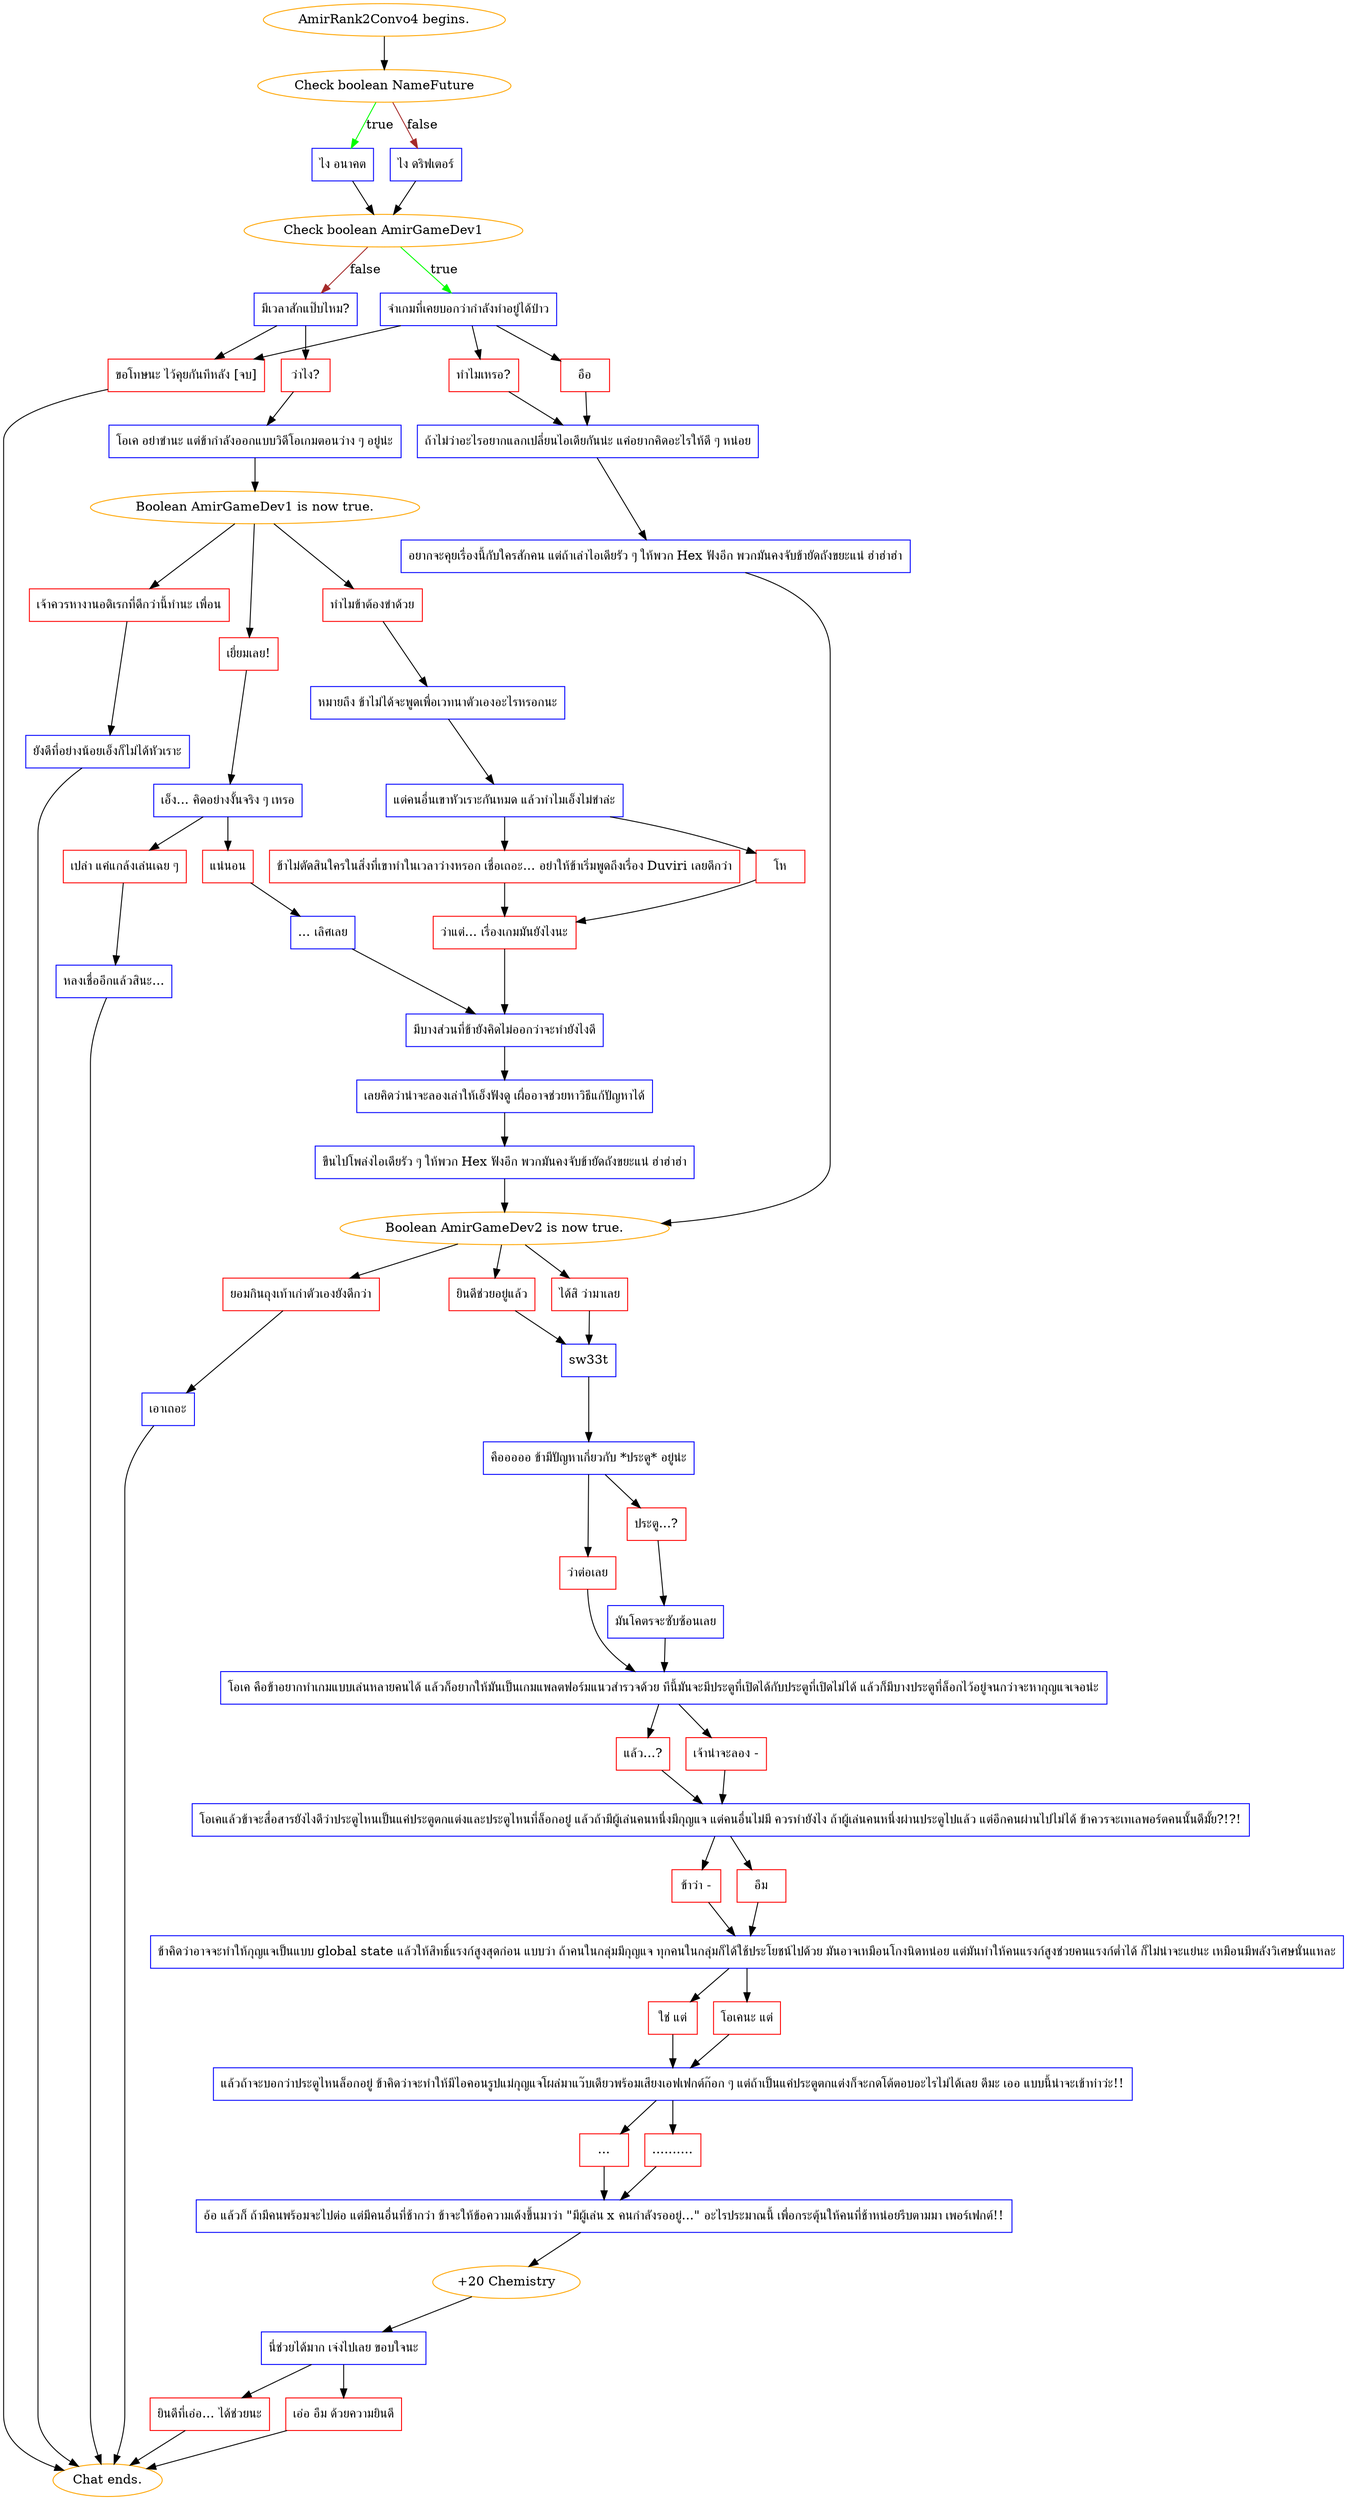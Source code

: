 digraph {
	"AmirRank2Convo4 begins." [color=orange];
		"AmirRank2Convo4 begins." -> j2869518003;
	j2869518003 [label="Check boolean NameFuture",color=orange];
		j2869518003 -> j3853897884 [label=true,color=green];
		j2869518003 -> j2799739090 [label=false,color=brown];
	j3853897884 [label="ไง อนาคต",shape=box,color=blue];
		j3853897884 -> j2018510108;
	j2799739090 [label="ไง ดริฟเตอร์",shape=box,color=blue];
		j2799739090 -> j2018510108;
	j2018510108 [label="Check boolean AmirGameDev1",color=orange];
		j2018510108 -> j981895825 [label=true,color=green];
		j2018510108 -> j1038302690 [label=false,color=brown];
	j981895825 [label="จำเกมที่เคยบอกว่ากำลังทำอยู่ได้ป่าว",shape=box,color=blue];
		j981895825 -> j2632323508;
		j981895825 -> j904850385;
		j981895825 -> j1463761225;
	j1038302690 [label="มีเวลาสักแป๊บไหม?",shape=box,color=blue];
		j1038302690 -> j387548666;
		j1038302690 -> j1463761225;
	j2632323508 [label="อือ",shape=box,color=red];
		j2632323508 -> j1496783570;
	j904850385 [label="ทำไมเหรอ?",shape=box,color=red];
		j904850385 -> j1496783570;
	j1463761225 [label="ขอโทษนะ ไว้คุยกันทีหลัง [จบ]",shape=box,color=red];
		j1463761225 -> "Chat ends.";
	j387548666 [label="ว่าไง?",shape=box,color=red];
		j387548666 -> j2939761971;
	j1496783570 [label="ถ้าไม่ว่าอะไรอยากแลกเปลี่ยนไอเดียกันน่ะ แค่อยากคิดอะไรให้ดี ๆ หน่อย",shape=box,color=blue];
		j1496783570 -> j2282708946;
	"Chat ends." [color=orange];
	j2939761971 [label="โอเค อย่าขำนะ แต่ข้ากำลังออกแบบวิดีโอเกมตอนว่าง ๆ อยู่น่ะ",shape=box,color=blue];
		j2939761971 -> j2989036929;
	j2282708946 [label="อยากจะคุยเรื่องนี้กับใครสักคน แต่ถ้าเล่าไอเดียรัว ๆ ให้พวก Hex ฟังอีก พวกมันคงจับข้ายัดถังขยะแน่ ฮ่าฮ่าฮ่า",shape=box,color=blue];
		j2282708946 -> j3333534167;
	j2989036929 [label="Boolean AmirGameDev1 is now true.",color=orange];
		j2989036929 -> j2383453224;
		j2989036929 -> j188149934;
		j2989036929 -> j3202035609;
	j3333534167 [label="Boolean AmirGameDev2 is now true.",color=orange];
		j3333534167 -> j1254486822;
		j3333534167 -> j725502226;
		j3333534167 -> j3555475697;
	j2383453224 [label="เยี่ยมเลย!",shape=box,color=red];
		j2383453224 -> j3195564363;
	j188149934 [label="ทำไมข้าต้องขำด้วย",shape=box,color=red];
		j188149934 -> j4030323877;
	j3202035609 [label="เจ้าควรหางานอดิเรกที่ดีกว่านี้ทำนะ เพื่อน",shape=box,color=red];
		j3202035609 -> j1181991571;
	j1254486822 [label="ยินดีช่วยอยู่แล้ว",shape=box,color=red];
		j1254486822 -> j1282944242;
	j725502226 [label="ได้สิ ว่ามาเลย",shape=box,color=red];
		j725502226 -> j1282944242;
	j3555475697 [label="ยอมกินถุงเท้าเก่าตัวเองยังดีกว่า",shape=box,color=red];
		j3555475697 -> j527025807;
	j3195564363 [label="เอ็ง... คิดอย่างงั้นจริง ๆ เหรอ",shape=box,color=blue];
		j3195564363 -> j1533088190;
		j3195564363 -> j1413616616;
	j4030323877 [label="หมายถึง ข้าไม่ได้จะพูดเพื่อเวทนาตัวเองอะไรหรอกนะ",shape=box,color=blue];
		j4030323877 -> j2299945471;
	j1181991571 [label="ยังดีที่อย่างน้อยเอ็งก็ไม่ได้หัวเราะ",shape=box,color=blue];
		j1181991571 -> "Chat ends.";
	j1282944242 [label="sw33t",shape=box,color=blue];
		j1282944242 -> j2894052642;
	j527025807 [label="เอาเถอะ",shape=box,color=blue];
		j527025807 -> "Chat ends.";
	j1533088190 [label="แน่นอน",shape=box,color=red];
		j1533088190 -> j87493018;
	j1413616616 [label="เปล่า แค่แกล้งเล่นเฉย ๆ",shape=box,color=red];
		j1413616616 -> j3534125130;
	j2299945471 [label="แต่คนอื่นเขาหัวเราะกันหมด แล้วทำไมเอ็งไม่ขำล่ะ",shape=box,color=blue];
		j2299945471 -> j1964996968;
		j2299945471 -> j3224488457;
	j2894052642 [label="คือออออ ข้ามีปัญหาเกี่ยวกับ *ประตู* อยู่น่ะ",shape=box,color=blue];
		j2894052642 -> j2937422164;
		j2894052642 -> j2683668831;
	j87493018 [label="... เลิศเลย",shape=box,color=blue];
		j87493018 -> j883345206;
	j3534125130 [label="หลงเชื่ออีกแล้วสินะ...",shape=box,color=blue];
		j3534125130 -> "Chat ends.";
	j1964996968 [label="ข้าไม่ตัดสินใครในสิ่งที่เขาทำในเวลาว่างหรอก เชื่อเถอะ... อย่าให้ข้าเริ่มพูดถึงเรื่อง Duviri เลยดีกว่า",shape=box,color=red];
		j1964996968 -> j2019681125;
	j3224488457 [label="โห",shape=box,color=red];
		j3224488457 -> j2019681125;
	j2937422164 [label="ว่าต่อเลย",shape=box,color=red];
		j2937422164 -> j1538369192;
	j2683668831 [label="ประตู...?",shape=box,color=red];
		j2683668831 -> j2867005686;
	j883345206 [label="มีบางส่วนที่ข้ายังคิดไม่ออกว่าจะทำยังไงดี",shape=box,color=blue];
		j883345206 -> j1548546526;
	j2019681125 [label="ว่าแต่... เรื่องเกมมันยังไงนะ",shape=box,color=red];
		j2019681125 -> j883345206;
	j1538369192 [label="โอเค คือข้าอยากทำเกมแบบเล่นหลายคนได้ แล้วก็อยากให้มันเป็นเกมแพลตฟอร์มแนวสำรวจด้วย ทีนี้มันจะมีประตูที่เปิดได้กับประตูที่เปิดไม่ได้ แล้วก็มีบางประตูที่ล็อกไว้อยู่จนกว่าจะหากุญแจเจอน่ะ",shape=box,color=blue];
		j1538369192 -> j2937670778;
		j1538369192 -> j4008295890;
	j2867005686 [label="มันโคตรจะซับซ้อนเลย",shape=box,color=blue];
		j2867005686 -> j1538369192;
	j1548546526 [label="เลยคิดว่าน่าจะลองเล่าให้เอ็งฟังดู เผื่ออาจช่วยหาวิธีแก้ปัญหาได้",shape=box,color=blue];
		j1548546526 -> j3469997848;
	j2937670778 [label="แล้ว...?",shape=box,color=red];
		j2937670778 -> j3033796135;
	j4008295890 [label="เจ้าน่าจะลอง -",shape=box,color=red];
		j4008295890 -> j3033796135;
	j3469997848 [label="ขืนไปโพล่งไอเดียรัว ๆ ให้พวก Hex ฟังอีก พวกมันคงจับข้ายัดถังขยะแน่ ฮ่าฮ่าฮ่า",shape=box,color=blue];
		j3469997848 -> j3333534167;
	j3033796135 [label="โอเคแล้วข้าจะสื่อสารยังไงดีว่าประตูไหนเป็นแค่ประตูตกแต่งและประตูไหนที่ล็อกอยู่ แล้วถ้ามีผู้เล่นคนหนึ่งมีกุญแจ แต่คนอื่นไม่มี ควรทำยังไง ถ้าผู้เล่นคนหนึ่งผ่านประตูไปแล้ว แต่อีกคนผ่านไปไม่ได้ ข้าควรจะเทเลพอร์ตคนนั้นดีมั้ย?!?!",shape=box,color=blue];
		j3033796135 -> j1227726898;
		j3033796135 -> j4243111528;
	j1227726898 [label="ข้าว่า -",shape=box,color=red];
		j1227726898 -> j953656721;
	j4243111528 [label="อืม",shape=box,color=red];
		j4243111528 -> j953656721;
	j953656721 [label="ข้าคิดว่าอาจจะทำให้กุญแจเป็นแบบ global state แล้วให้สิทธิ์แรงก์สูงสุดก่อน แบบว่า ถ้าคนในกลุ่มมีกุญแจ ทุกคนในกลุ่มก็ได้ใช้ประโยชน์ไปด้วย มันอาจเหมือนโกงนิดหน่อย แต่มันทำให้คนแรงก์สูงช่วยคนแรงก์ต่ำได้ ก็ไม่น่าจะแย่นะ เหมือนมีพลังวิเศษนั่นแหละ",shape=box,color=blue];
		j953656721 -> j637520909;
		j953656721 -> j2245416793;
	j637520909 [label="ใช่ แต่",shape=box,color=red];
		j637520909 -> j1735404628;
	j2245416793 [label="โอเคนะ แต่",shape=box,color=red];
		j2245416793 -> j1735404628;
	j1735404628 [label="แล้วถ้าจะบอกว่าประตูไหนล็อกอยู่ ข้าคิดว่าจะทำให้มีไอคอนรูปแม่กุญแจโผล่มาแว๊บเดียวพร้อมเสียงเอฟเฟกต์ก๊อก ๆ แต่ถ้าเป็นแค่ประตูตกแต่งก็จะกดโต้ตอบอะไรไม่ได้เลย ดีมะ เออ แบบนี้น่าจะเข้าท่าว่ะ!!",shape=box,color=blue];
		j1735404628 -> j135954838;
		j1735404628 -> j2220934485;
	j135954838 [label="...",shape=box,color=red];
		j135954838 -> j4195808971;
	j2220934485 [label="..........",shape=box,color=red];
		j2220934485 -> j4195808971;
	j4195808971 [label="อ้อ แล้วก็ ถ้ามีคนพร้อมจะไปต่อ แต่มีคนอื่นที่ช้ากว่า ข้าจะให้ข้อความเด้งขึ้นมาว่า \"มีผู้เล่น x คนกำลังรออยู่...\" อะไรประมาณนี้ เพื่อกระตุ้นให้คนที่ช้าหน่อยรีบตามมา เพอร์เฟกต์!!",shape=box,color=blue];
		j4195808971 -> j1806451829;
	j1806451829 [label="+20 Chemistry",color=orange];
		j1806451829 -> j60320405;
	j60320405 [label="นี่ช่วยได้มาก เจ๋งไปเลย ขอบใจนะ",shape=box,color=blue];
		j60320405 -> j1638440823;
		j60320405 -> j3998604355;
	j1638440823 [label="ยินดีที่เอ่อ... ได้ช่วยนะ",shape=box,color=red];
		j1638440823 -> "Chat ends.";
	j3998604355 [label="เอ่อ อืม ด้วยความยินดี",shape=box,color=red];
		j3998604355 -> "Chat ends.";
}